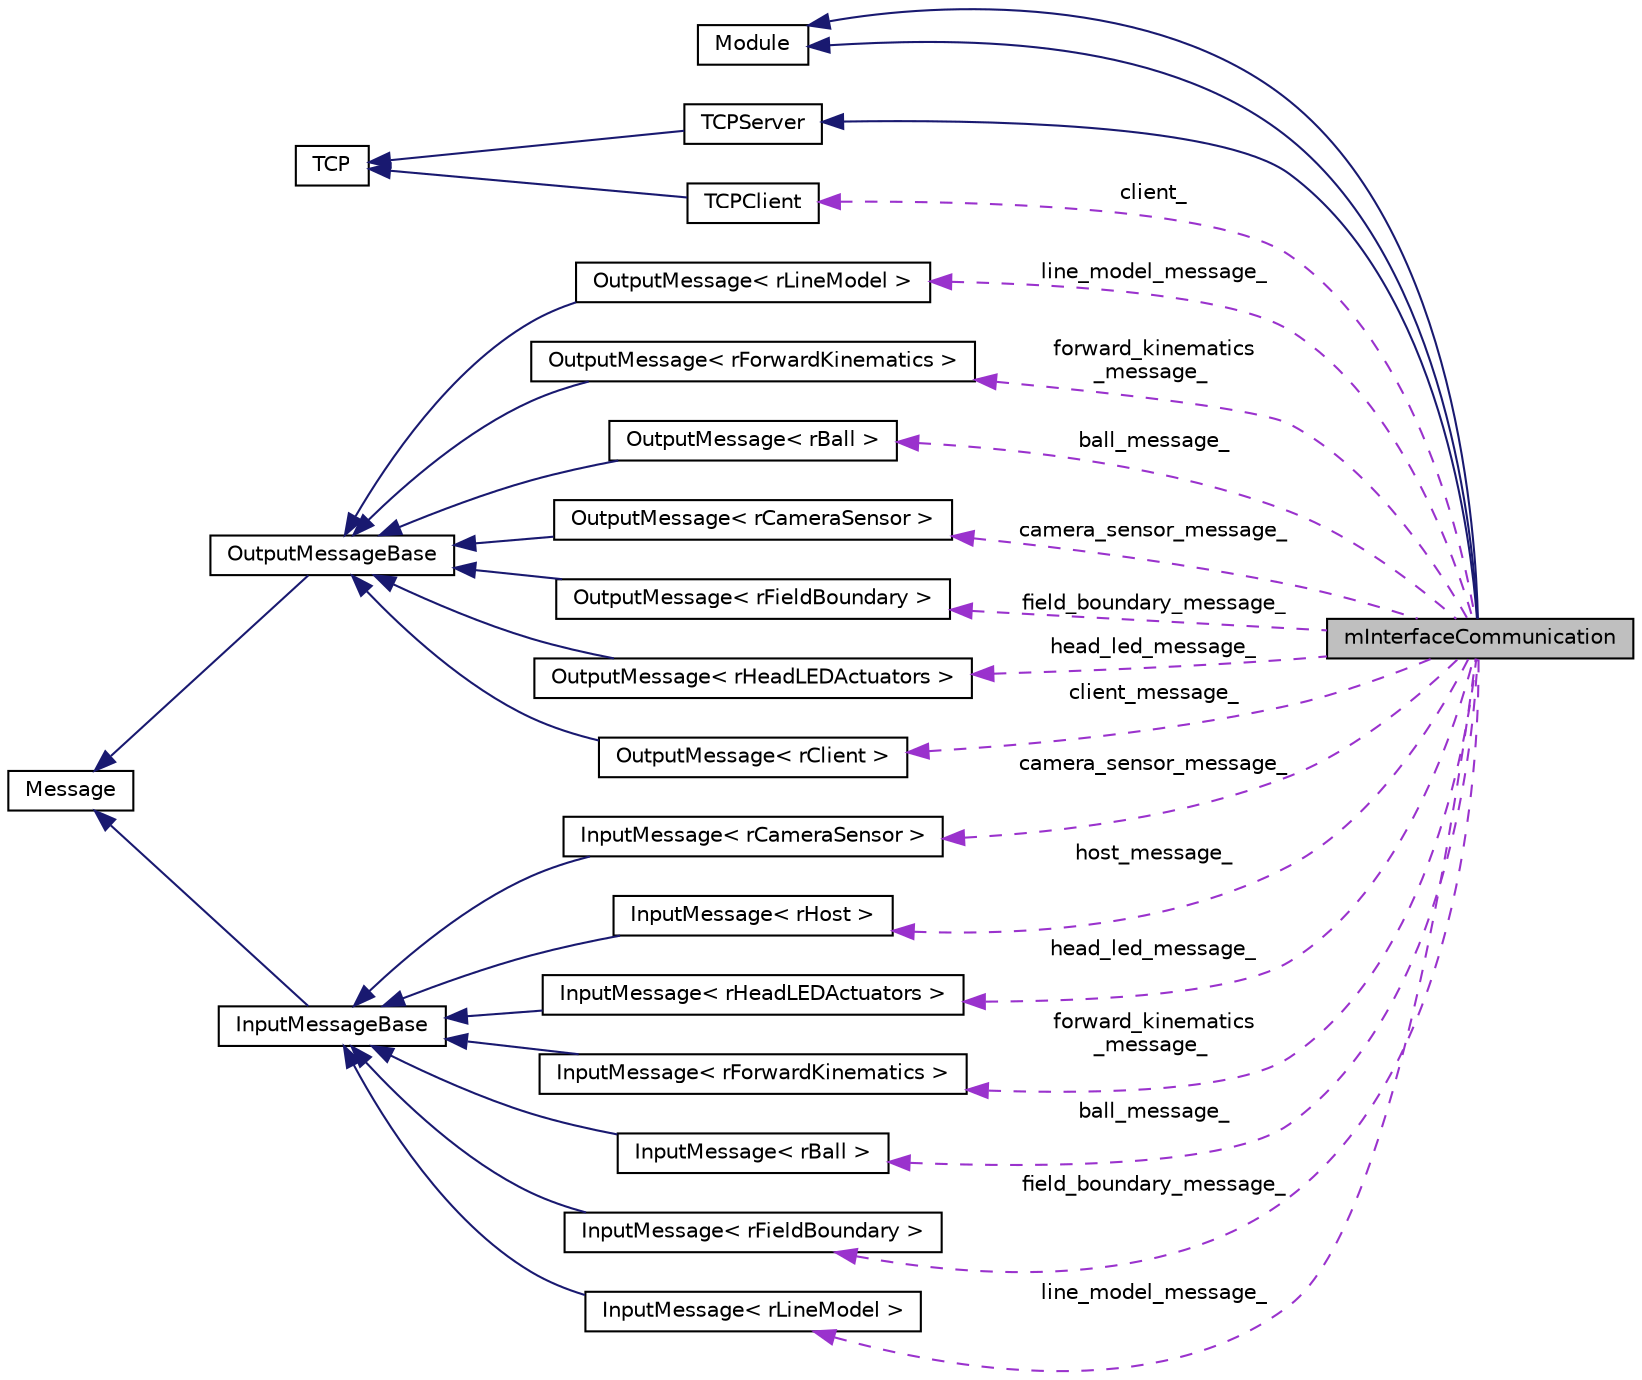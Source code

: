 digraph "mInterfaceCommunication"
{
  edge [fontname="Helvetica",fontsize="10",labelfontname="Helvetica",labelfontsize="10"];
  node [fontname="Helvetica",fontsize="10",shape=record];
  rankdir="LR";
  Node4 [label="mInterfaceCommunication",height=0.2,width=0.4,color="black", fillcolor="grey75", style="filled", fontcolor="black"];
  Node5 -> Node4 [dir="back",color="midnightblue",fontsize="10",style="solid",fontname="Helvetica"];
  Node5 [label="Module",height=0.2,width=0.4,color="black", fillcolor="white", style="filled",URL="$classModule.html",tooltip="Module abstract class. "];
  Node6 -> Node4 [dir="back",color="midnightblue",fontsize="10",style="solid",fontname="Helvetica"];
  Node6 [label="TCPServer",height=0.2,width=0.4,color="black", fillcolor="white", style="filled",URL="$classTCPServer.html",tooltip="TCPServer: allows to setup a connection to a connecting client and then send data to that client..."];
  Node7 -> Node6 [dir="back",color="midnightblue",fontsize="10",style="solid",fontname="Helvetica"];
  Node7 [label="TCP",height=0.2,width=0.4,color="black", fillcolor="white", style="filled",URL="$classTCP.html",tooltip="TCP: base class for the tcp client and server, implements sending and receiving data over the tcp con..."];
  Node5 -> Node4 [dir="back",color="midnightblue",fontsize="10",style="solid",fontname="Helvetica"];
  Node8 -> Node4 [dir="back",color="darkorchid3",fontsize="10",style="dashed",label=" line_model_message_" ,fontname="Helvetica"];
  Node8 [label="OutputMessage\< rLineModel \>",height=0.2,width=0.4,color="black", fillcolor="white", style="filled",URL="$classOutputMessage.html"];
  Node9 -> Node8 [dir="back",color="midnightblue",fontsize="10",style="solid",fontname="Helvetica"];
  Node9 [label="OutputMessageBase",height=0.2,width=0.4,color="black", fillcolor="white", style="filled",URL="$classOutputMessageBase.html",tooltip="OutputMessage of a module. "];
  Node10 -> Node9 [dir="back",color="midnightblue",fontsize="10",style="solid",fontname="Helvetica"];
  Node10 [label="Message",height=0.2,width=0.4,color="black", fillcolor="white", style="filled",URL="$classMessage.html",tooltip="Message abstract class. "];
  Node11 -> Node4 [dir="back",color="darkorchid3",fontsize="10",style="dashed",label=" forward_kinematics\l_message_" ,fontname="Helvetica"];
  Node11 [label="OutputMessage\< rForwardKinematics \>",height=0.2,width=0.4,color="black", fillcolor="white", style="filled",URL="$classOutputMessage.html"];
  Node9 -> Node11 [dir="back",color="midnightblue",fontsize="10",style="solid",fontname="Helvetica"];
  Node12 -> Node4 [dir="back",color="darkorchid3",fontsize="10",style="dashed",label=" camera_sensor_message_" ,fontname="Helvetica"];
  Node12 [label="InputMessage\< rCameraSensor \>",height=0.2,width=0.4,color="black", fillcolor="white", style="filled",URL="$classInputMessage.html"];
  Node13 -> Node12 [dir="back",color="midnightblue",fontsize="10",style="solid",fontname="Helvetica"];
  Node13 [label="InputMessageBase",height=0.2,width=0.4,color="black", fillcolor="white", style="filled",URL="$classInputMessageBase.html",tooltip="InputMessage of a module. "];
  Node10 -> Node13 [dir="back",color="midnightblue",fontsize="10",style="solid",fontname="Helvetica"];
  Node14 -> Node4 [dir="back",color="darkorchid3",fontsize="10",style="dashed",label=" ball_message_" ,fontname="Helvetica"];
  Node14 [label="OutputMessage\< rBall \>",height=0.2,width=0.4,color="black", fillcolor="white", style="filled",URL="$classOutputMessage.html"];
  Node9 -> Node14 [dir="back",color="midnightblue",fontsize="10",style="solid",fontname="Helvetica"];
  Node15 -> Node4 [dir="back",color="darkorchid3",fontsize="10",style="dashed",label=" host_message_" ,fontname="Helvetica"];
  Node15 [label="InputMessage\< rHost \>",height=0.2,width=0.4,color="black", fillcolor="white", style="filled",URL="$classInputMessage.html"];
  Node13 -> Node15 [dir="back",color="midnightblue",fontsize="10",style="solid",fontname="Helvetica"];
  Node16 -> Node4 [dir="back",color="darkorchid3",fontsize="10",style="dashed",label=" camera_sensor_message_" ,fontname="Helvetica"];
  Node16 [label="OutputMessage\< rCameraSensor \>",height=0.2,width=0.4,color="black", fillcolor="white", style="filled",URL="$classOutputMessage.html"];
  Node9 -> Node16 [dir="back",color="midnightblue",fontsize="10",style="solid",fontname="Helvetica"];
  Node17 -> Node4 [dir="back",color="darkorchid3",fontsize="10",style="dashed",label=" head_led_message_" ,fontname="Helvetica"];
  Node17 [label="InputMessage\< rHeadLEDActuators \>",height=0.2,width=0.4,color="black", fillcolor="white", style="filled",URL="$classInputMessage.html"];
  Node13 -> Node17 [dir="back",color="midnightblue",fontsize="10",style="solid",fontname="Helvetica"];
  Node18 -> Node4 [dir="back",color="darkorchid3",fontsize="10",style="dashed",label=" field_boundary_message_" ,fontname="Helvetica"];
  Node18 [label="OutputMessage\< rFieldBoundary \>",height=0.2,width=0.4,color="black", fillcolor="white", style="filled",URL="$classOutputMessage.html"];
  Node9 -> Node18 [dir="back",color="midnightblue",fontsize="10",style="solid",fontname="Helvetica"];
  Node19 -> Node4 [dir="back",color="darkorchid3",fontsize="10",style="dashed",label=" head_led_message_" ,fontname="Helvetica"];
  Node19 [label="OutputMessage\< rHeadLEDActuators \>",height=0.2,width=0.4,color="black", fillcolor="white", style="filled",URL="$classOutputMessage.html"];
  Node9 -> Node19 [dir="back",color="midnightblue",fontsize="10",style="solid",fontname="Helvetica"];
  Node20 -> Node4 [dir="back",color="darkorchid3",fontsize="10",style="dashed",label=" forward_kinematics\l_message_" ,fontname="Helvetica"];
  Node20 [label="InputMessage\< rForwardKinematics \>",height=0.2,width=0.4,color="black", fillcolor="white", style="filled",URL="$classInputMessage.html"];
  Node13 -> Node20 [dir="back",color="midnightblue",fontsize="10",style="solid",fontname="Helvetica"];
  Node21 -> Node4 [dir="back",color="darkorchid3",fontsize="10",style="dashed",label=" ball_message_" ,fontname="Helvetica"];
  Node21 [label="InputMessage\< rBall \>",height=0.2,width=0.4,color="black", fillcolor="white", style="filled",URL="$classInputMessage.html"];
  Node13 -> Node21 [dir="back",color="midnightblue",fontsize="10",style="solid",fontname="Helvetica"];
  Node22 -> Node4 [dir="back",color="darkorchid3",fontsize="10",style="dashed",label=" client_message_" ,fontname="Helvetica"];
  Node22 [label="OutputMessage\< rClient \>",height=0.2,width=0.4,color="black", fillcolor="white", style="filled",URL="$classOutputMessage.html"];
  Node9 -> Node22 [dir="back",color="midnightblue",fontsize="10",style="solid",fontname="Helvetica"];
  Node23 -> Node4 [dir="back",color="darkorchid3",fontsize="10",style="dashed",label=" field_boundary_message_" ,fontname="Helvetica"];
  Node23 [label="InputMessage\< rFieldBoundary \>",height=0.2,width=0.4,color="black", fillcolor="white", style="filled",URL="$classInputMessage.html"];
  Node13 -> Node23 [dir="back",color="midnightblue",fontsize="10",style="solid",fontname="Helvetica"];
  Node24 -> Node4 [dir="back",color="darkorchid3",fontsize="10",style="dashed",label=" client_" ,fontname="Helvetica"];
  Node24 [label="TCPClient",height=0.2,width=0.4,color="black", fillcolor="white", style="filled",URL="$classTCPClient.html",tooltip="TCPClient: allows to connect to a TCPServer and send and receive data. "];
  Node7 -> Node24 [dir="back",color="midnightblue",fontsize="10",style="solid",fontname="Helvetica"];
  Node25 -> Node4 [dir="back",color="darkorchid3",fontsize="10",style="dashed",label=" line_model_message_" ,fontname="Helvetica"];
  Node25 [label="InputMessage\< rLineModel \>",height=0.2,width=0.4,color="black", fillcolor="white", style="filled",URL="$classInputMessage.html"];
  Node13 -> Node25 [dir="back",color="midnightblue",fontsize="10",style="solid",fontname="Helvetica"];
}
